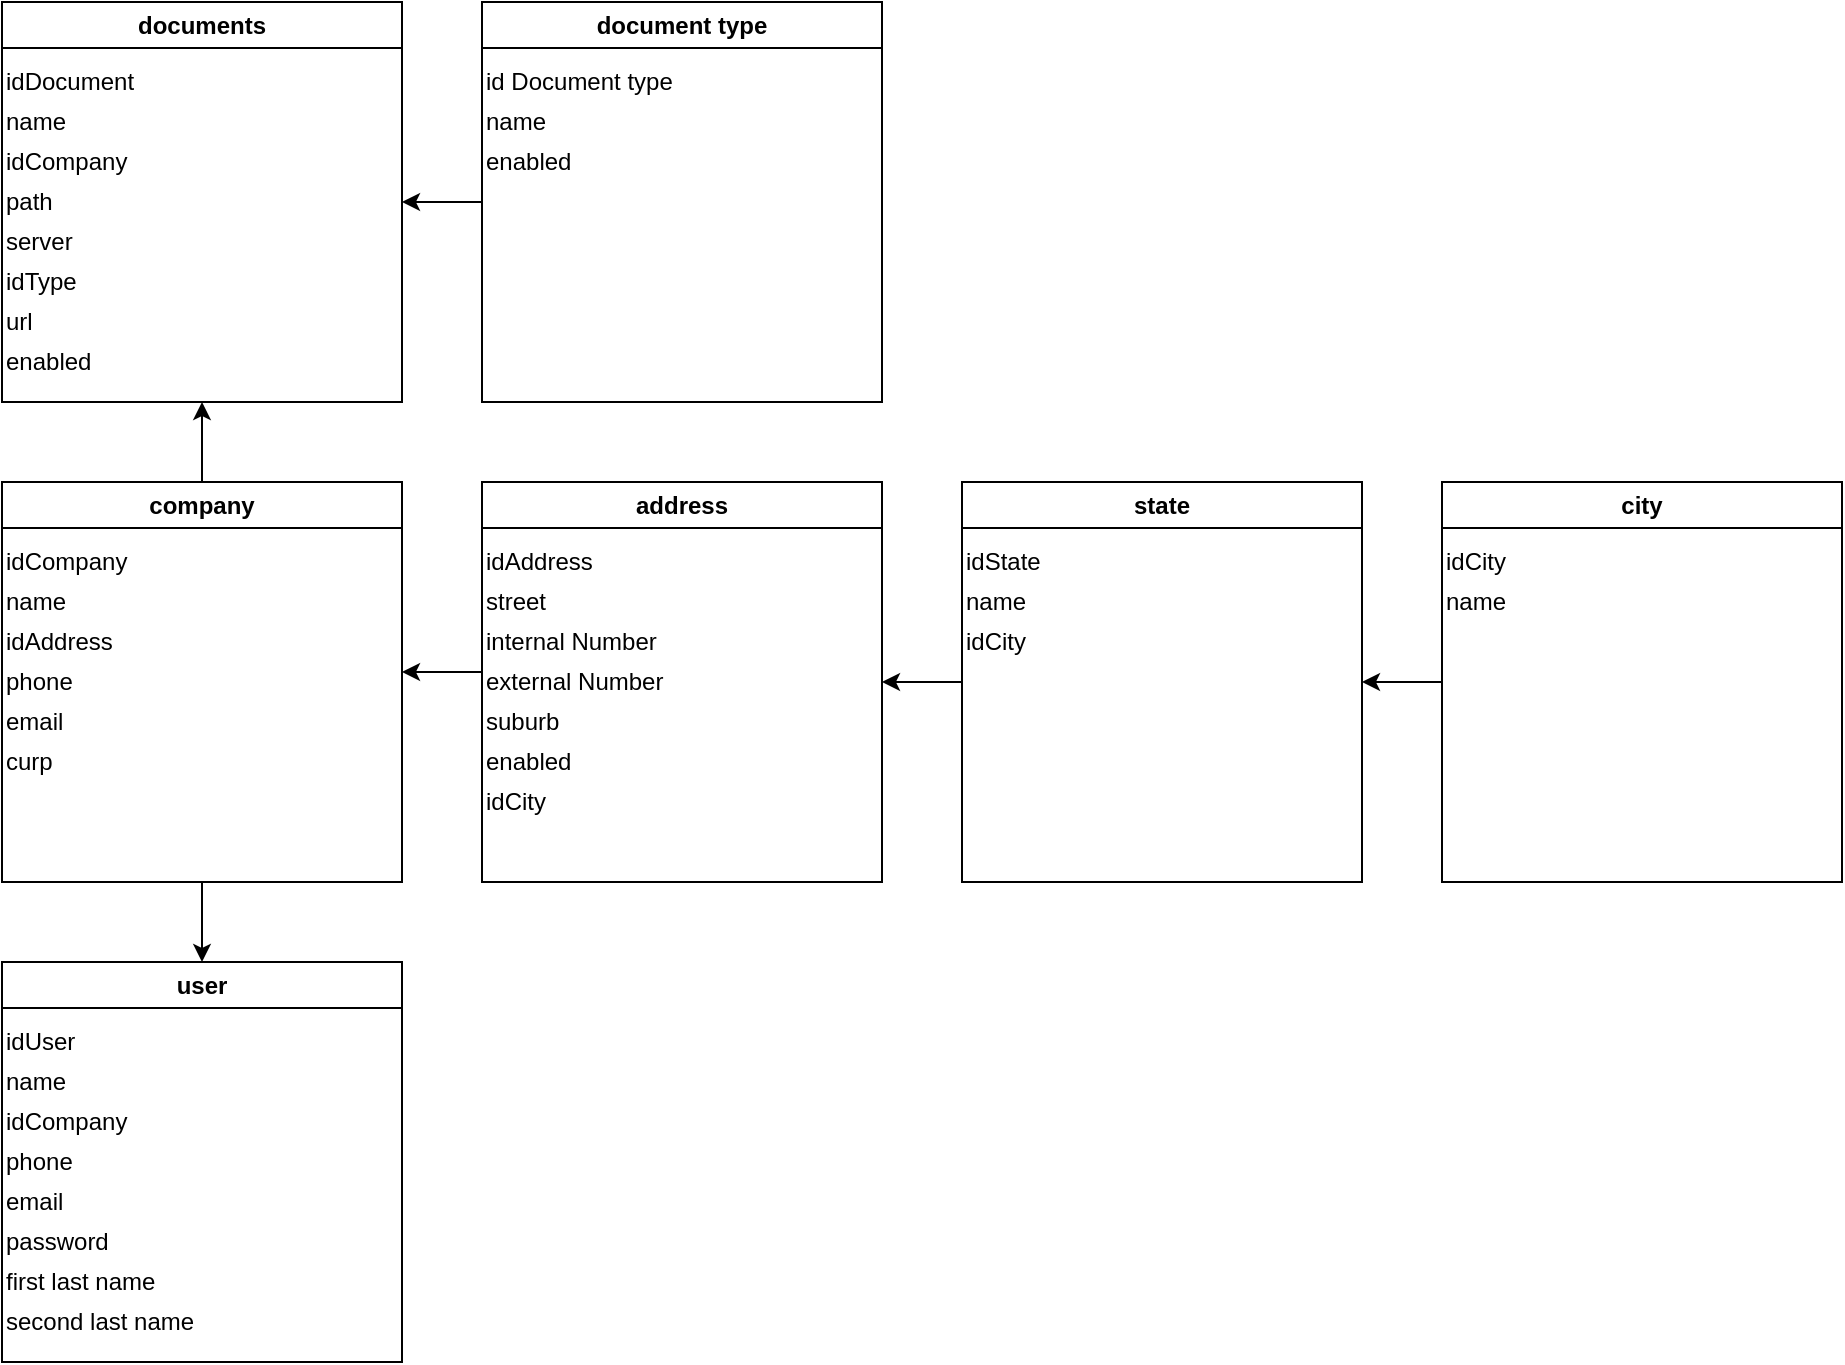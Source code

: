 <mxfile version="28.2.5">
  <diagram name="Página-1" id="Rv_V2HUYhjSeBr1wlQyP">
    <mxGraphModel dx="1453" dy="1818" grid="1" gridSize="10" guides="1" tooltips="1" connect="1" arrows="1" fold="1" page="1" pageScale="1" pageWidth="850" pageHeight="1100" math="0" shadow="0">
      <root>
        <mxCell id="0" />
        <mxCell id="1" parent="0" />
        <mxCell id="B9zfJr58RAGMp5akFG31-47" value="" style="edgeStyle=orthogonalEdgeStyle;rounded=0;orthogonalLoop=1;jettySize=auto;html=1;entryX=0.5;entryY=0;entryDx=0;entryDy=0;" edge="1" parent="1" source="B9zfJr58RAGMp5akFG31-2" target="B9zfJr58RAGMp5akFG31-37">
          <mxGeometry relative="1" as="geometry" />
        </mxCell>
        <mxCell id="B9zfJr58RAGMp5akFG31-59" value="" style="edgeStyle=orthogonalEdgeStyle;rounded=0;orthogonalLoop=1;jettySize=auto;html=1;" edge="1" parent="1" source="B9zfJr58RAGMp5akFG31-2">
          <mxGeometry relative="1" as="geometry">
            <mxPoint x="140" as="targetPoint" />
          </mxGeometry>
        </mxCell>
        <mxCell id="B9zfJr58RAGMp5akFG31-2" value="company" style="swimlane;whiteSpace=wrap;html=1;" vertex="1" parent="1">
          <mxGeometry x="40" y="40" width="200" height="200" as="geometry" />
        </mxCell>
        <mxCell id="B9zfJr58RAGMp5akFG31-4" value="idCompany" style="text;html=1;align=left;verticalAlign=middle;whiteSpace=wrap;rounded=0;" vertex="1" parent="B9zfJr58RAGMp5akFG31-2">
          <mxGeometry y="30" width="200" height="20" as="geometry" />
        </mxCell>
        <mxCell id="B9zfJr58RAGMp5akFG31-5" value="name" style="text;html=1;align=left;verticalAlign=middle;whiteSpace=wrap;rounded=0;" vertex="1" parent="B9zfJr58RAGMp5akFG31-2">
          <mxGeometry y="50" width="200" height="20" as="geometry" />
        </mxCell>
        <mxCell id="B9zfJr58RAGMp5akFG31-10" value="idAddress" style="text;html=1;align=left;verticalAlign=middle;whiteSpace=wrap;rounded=0;" vertex="1" parent="B9zfJr58RAGMp5akFG31-2">
          <mxGeometry y="70" width="200" height="20" as="geometry" />
        </mxCell>
        <mxCell id="B9zfJr58RAGMp5akFG31-34" value="phone" style="text;html=1;align=left;verticalAlign=middle;whiteSpace=wrap;rounded=0;" vertex="1" parent="B9zfJr58RAGMp5akFG31-2">
          <mxGeometry y="90" width="200" height="20" as="geometry" />
        </mxCell>
        <mxCell id="B9zfJr58RAGMp5akFG31-35" value="email" style="text;html=1;align=left;verticalAlign=middle;whiteSpace=wrap;rounded=0;" vertex="1" parent="B9zfJr58RAGMp5akFG31-2">
          <mxGeometry y="110" width="200" height="20" as="geometry" />
        </mxCell>
        <mxCell id="B9zfJr58RAGMp5akFG31-36" value="curp" style="text;html=1;align=left;verticalAlign=middle;whiteSpace=wrap;rounded=0;" vertex="1" parent="B9zfJr58RAGMp5akFG31-2">
          <mxGeometry y="130" width="200" height="20" as="geometry" />
        </mxCell>
        <mxCell id="B9zfJr58RAGMp5akFG31-7" value="address" style="swimlane;whiteSpace=wrap;html=1;startSize=23;" vertex="1" parent="1">
          <mxGeometry x="280" y="40" width="200" height="200" as="geometry" />
        </mxCell>
        <mxCell id="B9zfJr58RAGMp5akFG31-8" value="idAddress" style="text;html=1;align=left;verticalAlign=middle;whiteSpace=wrap;rounded=0;" vertex="1" parent="B9zfJr58RAGMp5akFG31-7">
          <mxGeometry y="30" width="200" height="20" as="geometry" />
        </mxCell>
        <mxCell id="B9zfJr58RAGMp5akFG31-11" value="street" style="text;html=1;align=left;verticalAlign=middle;whiteSpace=wrap;rounded=0;" vertex="1" parent="B9zfJr58RAGMp5akFG31-7">
          <mxGeometry y="50" width="200" height="20" as="geometry" />
        </mxCell>
        <mxCell id="B9zfJr58RAGMp5akFG31-12" value="internal Number" style="text;html=1;align=left;verticalAlign=middle;whiteSpace=wrap;rounded=0;" vertex="1" parent="B9zfJr58RAGMp5akFG31-7">
          <mxGeometry y="70" width="200" height="20" as="geometry" />
        </mxCell>
        <mxCell id="B9zfJr58RAGMp5akFG31-14" style="edgeStyle=orthogonalEdgeStyle;rounded=0;orthogonalLoop=1;jettySize=auto;html=1;exitX=0;exitY=0.25;exitDx=0;exitDy=0;" edge="1" parent="B9zfJr58RAGMp5akFG31-7" source="B9zfJr58RAGMp5akFG31-13">
          <mxGeometry relative="1" as="geometry">
            <mxPoint x="-40" y="95" as="targetPoint" />
          </mxGeometry>
        </mxCell>
        <mxCell id="B9zfJr58RAGMp5akFG31-13" value="external Number" style="text;html=1;align=left;verticalAlign=middle;whiteSpace=wrap;rounded=0;" vertex="1" parent="B9zfJr58RAGMp5akFG31-7">
          <mxGeometry y="90" width="200" height="20" as="geometry" />
        </mxCell>
        <mxCell id="B9zfJr58RAGMp5akFG31-15" value="suburb" style="text;html=1;align=left;verticalAlign=middle;whiteSpace=wrap;rounded=0;" vertex="1" parent="B9zfJr58RAGMp5akFG31-7">
          <mxGeometry y="110" width="200" height="20" as="geometry" />
        </mxCell>
        <mxCell id="B9zfJr58RAGMp5akFG31-23" value="enabled" style="text;html=1;align=left;verticalAlign=middle;whiteSpace=wrap;rounded=0;" vertex="1" parent="B9zfJr58RAGMp5akFG31-7">
          <mxGeometry y="130" width="200" height="20" as="geometry" />
        </mxCell>
        <mxCell id="B9zfJr58RAGMp5akFG31-24" value="idCity" style="text;html=1;align=left;verticalAlign=middle;whiteSpace=wrap;rounded=0;" vertex="1" parent="B9zfJr58RAGMp5akFG31-7">
          <mxGeometry y="150" width="200" height="20" as="geometry" />
        </mxCell>
        <mxCell id="B9zfJr58RAGMp5akFG31-32" value="" style="edgeStyle=orthogonalEdgeStyle;rounded=0;orthogonalLoop=1;jettySize=auto;html=1;entryX=1;entryY=0.5;entryDx=0;entryDy=0;" edge="1" parent="1" source="B9zfJr58RAGMp5akFG31-16" target="B9zfJr58RAGMp5akFG31-25">
          <mxGeometry relative="1" as="geometry" />
        </mxCell>
        <mxCell id="B9zfJr58RAGMp5akFG31-16" value="city" style="swimlane;whiteSpace=wrap;html=1;startSize=23;" vertex="1" parent="1">
          <mxGeometry x="760" y="40" width="200" height="200" as="geometry" />
        </mxCell>
        <mxCell id="B9zfJr58RAGMp5akFG31-17" value="idCity" style="text;html=1;align=left;verticalAlign=middle;whiteSpace=wrap;rounded=0;" vertex="1" parent="B9zfJr58RAGMp5akFG31-16">
          <mxGeometry y="30" width="200" height="20" as="geometry" />
        </mxCell>
        <mxCell id="B9zfJr58RAGMp5akFG31-18" value="name" style="text;html=1;align=left;verticalAlign=middle;whiteSpace=wrap;rounded=0;" vertex="1" parent="B9zfJr58RAGMp5akFG31-16">
          <mxGeometry y="50" width="200" height="20" as="geometry" />
        </mxCell>
        <mxCell id="B9zfJr58RAGMp5akFG31-33" value="" style="edgeStyle=orthogonalEdgeStyle;rounded=0;orthogonalLoop=1;jettySize=auto;html=1;entryX=1;entryY=0.5;entryDx=0;entryDy=0;" edge="1" parent="1" source="B9zfJr58RAGMp5akFG31-25" target="B9zfJr58RAGMp5akFG31-13">
          <mxGeometry relative="1" as="geometry" />
        </mxCell>
        <mxCell id="B9zfJr58RAGMp5akFG31-25" value="state" style="swimlane;whiteSpace=wrap;html=1;startSize=23;" vertex="1" parent="1">
          <mxGeometry x="520" y="40" width="200" height="200" as="geometry" />
        </mxCell>
        <mxCell id="B9zfJr58RAGMp5akFG31-26" value="idState" style="text;html=1;align=left;verticalAlign=middle;whiteSpace=wrap;rounded=0;" vertex="1" parent="B9zfJr58RAGMp5akFG31-25">
          <mxGeometry y="30" width="200" height="20" as="geometry" />
        </mxCell>
        <mxCell id="B9zfJr58RAGMp5akFG31-27" value="name" style="text;html=1;align=left;verticalAlign=middle;whiteSpace=wrap;rounded=0;" vertex="1" parent="B9zfJr58RAGMp5akFG31-25">
          <mxGeometry y="50" width="200" height="20" as="geometry" />
        </mxCell>
        <mxCell id="B9zfJr58RAGMp5akFG31-30" value="idCity" style="text;html=1;align=left;verticalAlign=middle;whiteSpace=wrap;rounded=0;" vertex="1" parent="B9zfJr58RAGMp5akFG31-25">
          <mxGeometry y="70" width="200" height="20" as="geometry" />
        </mxCell>
        <mxCell id="B9zfJr58RAGMp5akFG31-37" value="user" style="swimlane;whiteSpace=wrap;html=1;" vertex="1" parent="1">
          <mxGeometry x="40" y="280" width="200" height="200" as="geometry" />
        </mxCell>
        <mxCell id="B9zfJr58RAGMp5akFG31-38" value="idUser" style="text;html=1;align=left;verticalAlign=middle;whiteSpace=wrap;rounded=0;" vertex="1" parent="B9zfJr58RAGMp5akFG31-37">
          <mxGeometry y="30" width="200" height="20" as="geometry" />
        </mxCell>
        <mxCell id="B9zfJr58RAGMp5akFG31-39" value="name" style="text;html=1;align=left;verticalAlign=middle;whiteSpace=wrap;rounded=0;" vertex="1" parent="B9zfJr58RAGMp5akFG31-37">
          <mxGeometry y="50" width="200" height="20" as="geometry" />
        </mxCell>
        <mxCell id="B9zfJr58RAGMp5akFG31-40" value="idCompany" style="text;html=1;align=left;verticalAlign=middle;whiteSpace=wrap;rounded=0;" vertex="1" parent="B9zfJr58RAGMp5akFG31-37">
          <mxGeometry y="70" width="200" height="20" as="geometry" />
        </mxCell>
        <mxCell id="B9zfJr58RAGMp5akFG31-41" value="phone" style="text;html=1;align=left;verticalAlign=middle;whiteSpace=wrap;rounded=0;" vertex="1" parent="B9zfJr58RAGMp5akFG31-37">
          <mxGeometry y="90" width="200" height="20" as="geometry" />
        </mxCell>
        <mxCell id="B9zfJr58RAGMp5akFG31-42" value="email" style="text;html=1;align=left;verticalAlign=middle;whiteSpace=wrap;rounded=0;" vertex="1" parent="B9zfJr58RAGMp5akFG31-37">
          <mxGeometry y="110" width="200" height="20" as="geometry" />
        </mxCell>
        <mxCell id="B9zfJr58RAGMp5akFG31-44" value="password" style="text;html=1;align=left;verticalAlign=middle;whiteSpace=wrap;rounded=0;" vertex="1" parent="B9zfJr58RAGMp5akFG31-37">
          <mxGeometry y="130" width="200" height="20" as="geometry" />
        </mxCell>
        <mxCell id="B9zfJr58RAGMp5akFG31-45" value="first last name" style="text;html=1;align=left;verticalAlign=middle;whiteSpace=wrap;rounded=0;" vertex="1" parent="B9zfJr58RAGMp5akFG31-37">
          <mxGeometry y="150" width="200" height="20" as="geometry" />
        </mxCell>
        <mxCell id="B9zfJr58RAGMp5akFG31-46" value="second last name" style="text;html=1;align=left;verticalAlign=middle;whiteSpace=wrap;rounded=0;" vertex="1" parent="B9zfJr58RAGMp5akFG31-37">
          <mxGeometry y="170" width="200" height="20" as="geometry" />
        </mxCell>
        <mxCell id="B9zfJr58RAGMp5akFG31-48" value="documents" style="swimlane;whiteSpace=wrap;html=1;" vertex="1" parent="1">
          <mxGeometry x="40" y="-200" width="200" height="200" as="geometry" />
        </mxCell>
        <mxCell id="B9zfJr58RAGMp5akFG31-49" value="idDocument" style="text;html=1;align=left;verticalAlign=middle;whiteSpace=wrap;rounded=0;" vertex="1" parent="B9zfJr58RAGMp5akFG31-48">
          <mxGeometry y="30" width="200" height="20" as="geometry" />
        </mxCell>
        <mxCell id="B9zfJr58RAGMp5akFG31-50" value="name" style="text;html=1;align=left;verticalAlign=middle;whiteSpace=wrap;rounded=0;" vertex="1" parent="B9zfJr58RAGMp5akFG31-48">
          <mxGeometry y="50" width="200" height="20" as="geometry" />
        </mxCell>
        <mxCell id="B9zfJr58RAGMp5akFG31-51" value="idCompany" style="text;html=1;align=left;verticalAlign=middle;whiteSpace=wrap;rounded=0;" vertex="1" parent="B9zfJr58RAGMp5akFG31-48">
          <mxGeometry y="70" width="200" height="20" as="geometry" />
        </mxCell>
        <mxCell id="B9zfJr58RAGMp5akFG31-52" value="path" style="text;html=1;align=left;verticalAlign=middle;whiteSpace=wrap;rounded=0;" vertex="1" parent="B9zfJr58RAGMp5akFG31-48">
          <mxGeometry y="90" width="200" height="20" as="geometry" />
        </mxCell>
        <mxCell id="B9zfJr58RAGMp5akFG31-53" value="server" style="text;html=1;align=left;verticalAlign=middle;whiteSpace=wrap;rounded=0;" vertex="1" parent="B9zfJr58RAGMp5akFG31-48">
          <mxGeometry y="110" width="200" height="20" as="geometry" />
        </mxCell>
        <mxCell id="B9zfJr58RAGMp5akFG31-54" value="idType" style="text;html=1;align=left;verticalAlign=middle;whiteSpace=wrap;rounded=0;" vertex="1" parent="B9zfJr58RAGMp5akFG31-48">
          <mxGeometry y="130" width="200" height="20" as="geometry" />
        </mxCell>
        <mxCell id="B9zfJr58RAGMp5akFG31-55" value="url" style="text;html=1;align=left;verticalAlign=middle;whiteSpace=wrap;rounded=0;" vertex="1" parent="B9zfJr58RAGMp5akFG31-48">
          <mxGeometry y="150" width="200" height="20" as="geometry" />
        </mxCell>
        <mxCell id="B9zfJr58RAGMp5akFG31-56" value="enabled" style="text;html=1;align=left;verticalAlign=middle;whiteSpace=wrap;rounded=0;" vertex="1" parent="B9zfJr58RAGMp5akFG31-48">
          <mxGeometry y="170" width="200" height="20" as="geometry" />
        </mxCell>
        <mxCell id="B9zfJr58RAGMp5akFG31-73" value="" style="edgeStyle=orthogonalEdgeStyle;rounded=0;orthogonalLoop=1;jettySize=auto;html=1;entryX=1;entryY=0.5;entryDx=0;entryDy=0;" edge="1" parent="1" source="B9zfJr58RAGMp5akFG31-70" target="B9zfJr58RAGMp5akFG31-52">
          <mxGeometry relative="1" as="geometry" />
        </mxCell>
        <mxCell id="B9zfJr58RAGMp5akFG31-70" value="document type" style="swimlane;whiteSpace=wrap;html=1;startSize=23;" vertex="1" parent="1">
          <mxGeometry x="280" y="-200" width="200" height="200" as="geometry" />
        </mxCell>
        <mxCell id="B9zfJr58RAGMp5akFG31-71" value="id Document type" style="text;html=1;align=left;verticalAlign=middle;whiteSpace=wrap;rounded=0;" vertex="1" parent="B9zfJr58RAGMp5akFG31-70">
          <mxGeometry y="30" width="200" height="20" as="geometry" />
        </mxCell>
        <mxCell id="B9zfJr58RAGMp5akFG31-72" value="name" style="text;html=1;align=left;verticalAlign=middle;whiteSpace=wrap;rounded=0;" vertex="1" parent="B9zfJr58RAGMp5akFG31-70">
          <mxGeometry y="50" width="200" height="20" as="geometry" />
        </mxCell>
        <mxCell id="B9zfJr58RAGMp5akFG31-74" value="enabled" style="text;html=1;align=left;verticalAlign=middle;whiteSpace=wrap;rounded=0;" vertex="1" parent="B9zfJr58RAGMp5akFG31-70">
          <mxGeometry y="70" width="200" height="20" as="geometry" />
        </mxCell>
      </root>
    </mxGraphModel>
  </diagram>
</mxfile>
